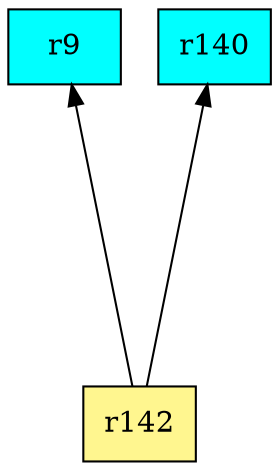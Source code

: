 digraph G {
rankdir=BT;ranksep="2.0";
"r142" [shape=record,fillcolor=khaki1,style=filled,label="{r142}"];
"r9" [shape=record,fillcolor=cyan,style=filled,label="{r9}"];
"r140" [shape=record,fillcolor=cyan,style=filled,label="{r140}"];
"r142" -> "r9"
"r142" -> "r140"
}